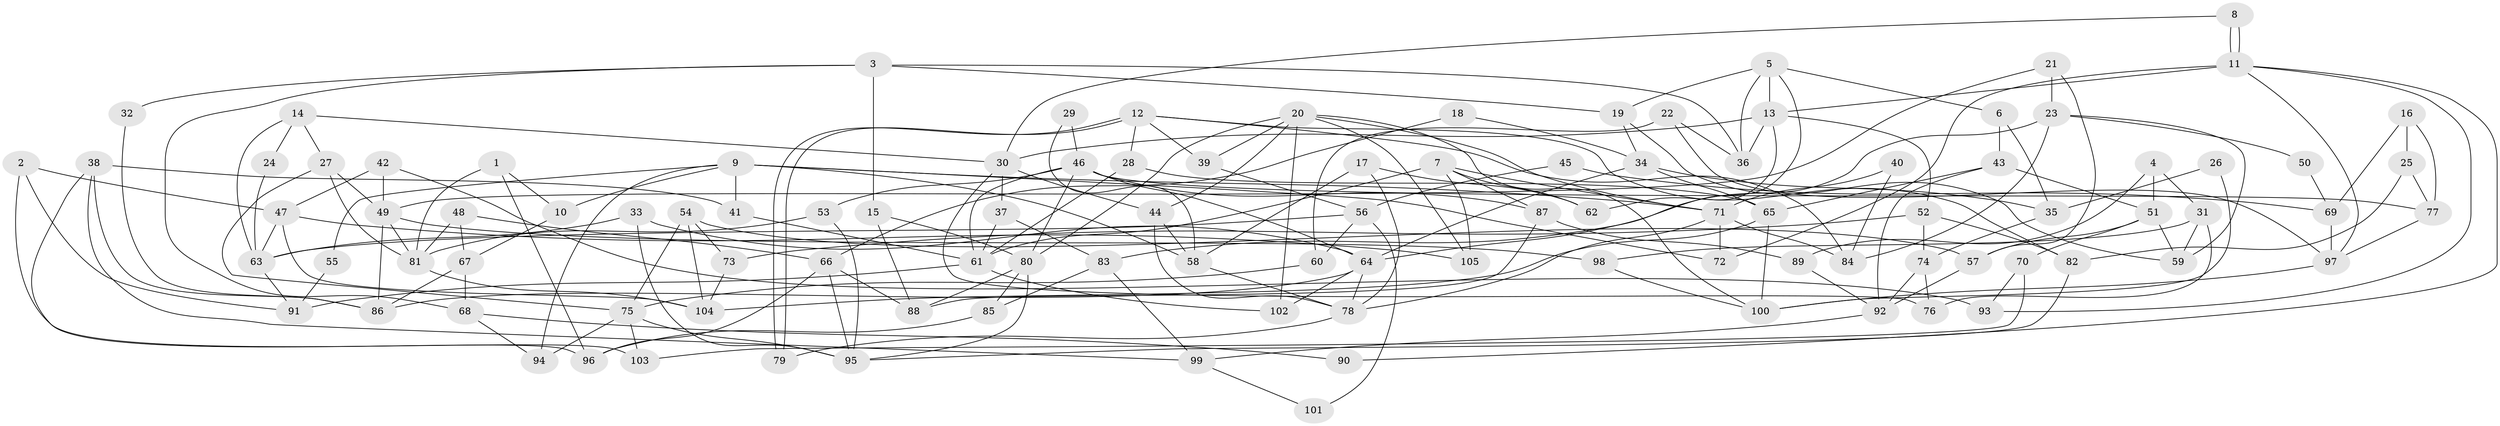 // coarse degree distribution, {4: 0.22388059701492538, 3: 0.208955223880597, 7: 0.11940298507462686, 6: 0.08955223880597014, 9: 0.014925373134328358, 8: 0.07462686567164178, 10: 0.04477611940298507, 2: 0.11940298507462686, 5: 0.08955223880597014, 11: 0.014925373134328358}
// Generated by graph-tools (version 1.1) at 2025/52/02/27/25 19:52:08]
// undirected, 105 vertices, 210 edges
graph export_dot {
graph [start="1"]
  node [color=gray90,style=filled];
  1;
  2;
  3;
  4;
  5;
  6;
  7;
  8;
  9;
  10;
  11;
  12;
  13;
  14;
  15;
  16;
  17;
  18;
  19;
  20;
  21;
  22;
  23;
  24;
  25;
  26;
  27;
  28;
  29;
  30;
  31;
  32;
  33;
  34;
  35;
  36;
  37;
  38;
  39;
  40;
  41;
  42;
  43;
  44;
  45;
  46;
  47;
  48;
  49;
  50;
  51;
  52;
  53;
  54;
  55;
  56;
  57;
  58;
  59;
  60;
  61;
  62;
  63;
  64;
  65;
  66;
  67;
  68;
  69;
  70;
  71;
  72;
  73;
  74;
  75;
  76;
  77;
  78;
  79;
  80;
  81;
  82;
  83;
  84;
  85;
  86;
  87;
  88;
  89;
  90;
  91;
  92;
  93;
  94;
  95;
  96;
  97;
  98;
  99;
  100;
  101;
  102;
  103;
  104;
  105;
  1 -- 81;
  1 -- 96;
  1 -- 10;
  2 -- 91;
  2 -- 47;
  2 -- 103;
  3 -- 36;
  3 -- 19;
  3 -- 15;
  3 -- 32;
  3 -- 68;
  4 -- 51;
  4 -- 31;
  4 -- 89;
  5 -- 64;
  5 -- 19;
  5 -- 6;
  5 -- 13;
  5 -- 36;
  6 -- 43;
  6 -- 35;
  7 -- 71;
  7 -- 61;
  7 -- 62;
  7 -- 87;
  7 -- 105;
  8 -- 30;
  8 -- 11;
  8 -- 11;
  9 -- 94;
  9 -- 58;
  9 -- 10;
  9 -- 41;
  9 -- 55;
  9 -- 71;
  9 -- 72;
  10 -- 67;
  11 -- 72;
  11 -- 13;
  11 -- 90;
  11 -- 93;
  11 -- 97;
  12 -- 79;
  12 -- 79;
  12 -- 84;
  12 -- 28;
  12 -- 39;
  12 -- 82;
  13 -- 30;
  13 -- 36;
  13 -- 52;
  13 -- 62;
  14 -- 30;
  14 -- 63;
  14 -- 24;
  14 -- 27;
  15 -- 88;
  15 -- 80;
  16 -- 77;
  16 -- 25;
  16 -- 69;
  17 -- 62;
  17 -- 78;
  17 -- 58;
  18 -- 66;
  18 -- 34;
  19 -- 59;
  19 -- 34;
  20 -- 71;
  20 -- 80;
  20 -- 39;
  20 -- 44;
  20 -- 100;
  20 -- 102;
  20 -- 105;
  21 -- 49;
  21 -- 23;
  21 -- 57;
  22 -- 97;
  22 -- 36;
  22 -- 60;
  23 -- 59;
  23 -- 83;
  23 -- 50;
  23 -- 84;
  24 -- 63;
  25 -- 82;
  25 -- 77;
  26 -- 100;
  26 -- 35;
  27 -- 49;
  27 -- 75;
  27 -- 81;
  28 -- 61;
  28 -- 65;
  29 -- 58;
  29 -- 46;
  30 -- 44;
  30 -- 37;
  30 -- 76;
  31 -- 76;
  31 -- 98;
  31 -- 59;
  32 -- 86;
  33 -- 95;
  33 -- 63;
  33 -- 64;
  34 -- 65;
  34 -- 64;
  34 -- 35;
  35 -- 74;
  37 -- 61;
  37 -- 83;
  38 -- 86;
  38 -- 41;
  38 -- 96;
  38 -- 99;
  39 -- 56;
  40 -- 71;
  40 -- 84;
  41 -- 61;
  42 -- 49;
  42 -- 93;
  42 -- 47;
  43 -- 92;
  43 -- 65;
  43 -- 51;
  44 -- 78;
  44 -- 58;
  45 -- 69;
  45 -- 56;
  46 -- 53;
  46 -- 80;
  46 -- 61;
  46 -- 64;
  46 -- 77;
  46 -- 87;
  47 -- 105;
  47 -- 63;
  47 -- 104;
  48 -- 81;
  48 -- 66;
  48 -- 67;
  49 -- 86;
  49 -- 81;
  49 -- 98;
  50 -- 69;
  51 -- 57;
  51 -- 59;
  51 -- 70;
  52 -- 82;
  52 -- 73;
  52 -- 74;
  53 -- 81;
  53 -- 95;
  54 -- 73;
  54 -- 57;
  54 -- 75;
  54 -- 104;
  55 -- 91;
  56 -- 60;
  56 -- 63;
  56 -- 101;
  57 -- 92;
  58 -- 78;
  60 -- 75;
  61 -- 102;
  61 -- 91;
  63 -- 91;
  64 -- 78;
  64 -- 86;
  64 -- 102;
  65 -- 104;
  65 -- 100;
  66 -- 88;
  66 -- 96;
  66 -- 95;
  67 -- 68;
  67 -- 86;
  68 -- 90;
  68 -- 94;
  69 -- 97;
  70 -- 103;
  70 -- 93;
  71 -- 78;
  71 -- 72;
  71 -- 84;
  73 -- 104;
  74 -- 76;
  74 -- 92;
  75 -- 94;
  75 -- 95;
  75 -- 103;
  77 -- 97;
  78 -- 79;
  80 -- 95;
  80 -- 85;
  80 -- 88;
  81 -- 104;
  82 -- 95;
  83 -- 99;
  83 -- 85;
  85 -- 96;
  87 -- 88;
  87 -- 89;
  89 -- 92;
  92 -- 99;
  97 -- 100;
  98 -- 100;
  99 -- 101;
}
